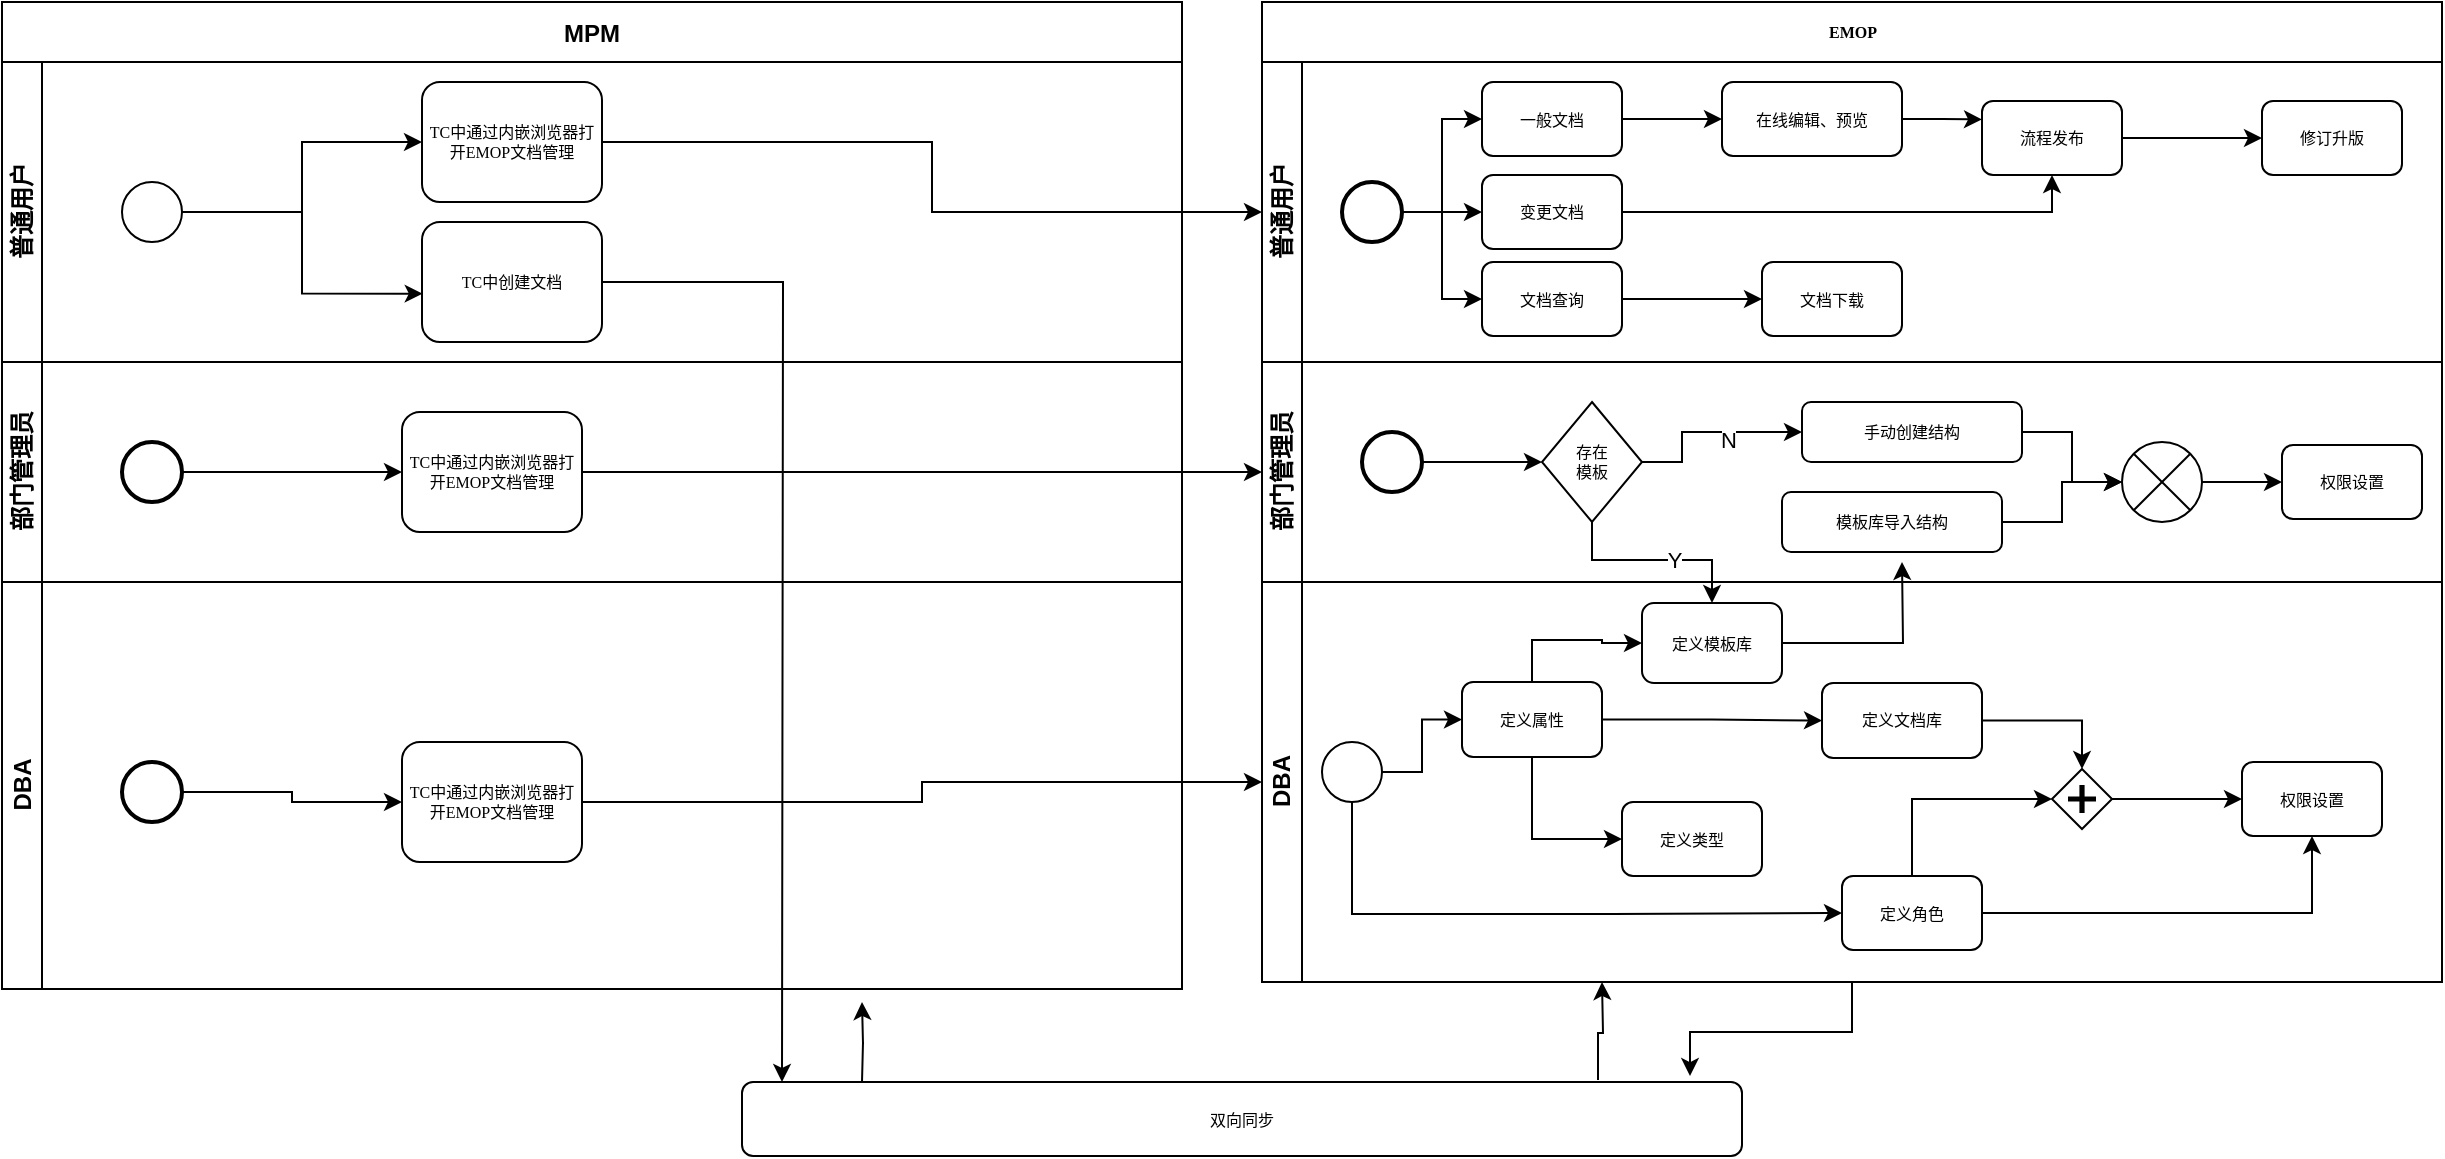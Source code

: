 <mxfile version="15.7.3" type="github">
  <diagram name="Page-1" id="c7488fd3-1785-93aa-aadb-54a6760d102a">
    <mxGraphModel dx="3162" dy="762" grid="1" gridSize="10" guides="1" tooltips="1" connect="1" arrows="1" fold="1" page="1" pageScale="1" pageWidth="1100" pageHeight="850" background="none" math="0" shadow="0">
      <root>
        <mxCell id="0" />
        <mxCell id="1" parent="0" />
        <mxCell id="2b4e8129b02d487f-1" value="EMOP" style="swimlane;html=1;childLayout=stackLayout;horizontal=1;startSize=30;horizontalStack=0;rounded=0;shadow=0;labelBackgroundColor=none;strokeWidth=1;fontFamily=Verdana;fontSize=8;align=center;" parent="1" vertex="1">
          <mxGeometry x="140" y="90" width="590" height="490" as="geometry">
            <mxRectangle x="180" y="70" width="60" height="30" as="alternateBounds" />
          </mxGeometry>
        </mxCell>
        <mxCell id="2b4e8129b02d487f-2" value="普通用户" style="swimlane;html=1;startSize=20;horizontal=0;" parent="2b4e8129b02d487f-1" vertex="1">
          <mxGeometry y="30" width="590" height="150" as="geometry">
            <mxRectangle y="30" width="590" height="20" as="alternateBounds" />
          </mxGeometry>
        </mxCell>
        <mxCell id="7WWTY_hHcLsdZ9CrHhyC-177" style="edgeStyle=orthogonalEdgeStyle;rounded=0;orthogonalLoop=1;jettySize=auto;html=1;exitX=1;exitY=0.5;exitDx=0;exitDy=0;entryX=0;entryY=0.5;entryDx=0;entryDy=0;" edge="1" parent="2b4e8129b02d487f-2" source="7WWTY_hHcLsdZ9CrHhyC-176" target="7WWTY_hHcLsdZ9CrHhyC-115">
          <mxGeometry relative="1" as="geometry" />
        </mxCell>
        <mxCell id="7WWTY_hHcLsdZ9CrHhyC-178" style="edgeStyle=orthogonalEdgeStyle;rounded=0;orthogonalLoop=1;jettySize=auto;html=1;entryX=0;entryY=0.5;entryDx=0;entryDy=0;" edge="1" parent="2b4e8129b02d487f-2" source="7WWTY_hHcLsdZ9CrHhyC-176" target="7WWTY_hHcLsdZ9CrHhyC-102">
          <mxGeometry relative="1" as="geometry" />
        </mxCell>
        <mxCell id="7WWTY_hHcLsdZ9CrHhyC-207" style="edgeStyle=orthogonalEdgeStyle;rounded=0;orthogonalLoop=1;jettySize=auto;html=1;entryX=0;entryY=0.5;entryDx=0;entryDy=0;" edge="1" parent="2b4e8129b02d487f-2" source="7WWTY_hHcLsdZ9CrHhyC-176" target="7WWTY_hHcLsdZ9CrHhyC-202">
          <mxGeometry relative="1" as="geometry" />
        </mxCell>
        <mxCell id="7WWTY_hHcLsdZ9CrHhyC-176" value="" style="ellipse;whiteSpace=wrap;html=1;rounded=0;shadow=0;labelBackgroundColor=none;strokeWidth=2;fontFamily=Verdana;fontSize=8;align=center;" vertex="1" parent="2b4e8129b02d487f-2">
          <mxGeometry x="40" y="60" width="30" height="30" as="geometry" />
        </mxCell>
        <mxCell id="7WWTY_hHcLsdZ9CrHhyC-205" style="edgeStyle=orthogonalEdgeStyle;rounded=0;orthogonalLoop=1;jettySize=auto;html=1;entryX=0;entryY=0.5;entryDx=0;entryDy=0;" edge="1" parent="2b4e8129b02d487f-2" source="7WWTY_hHcLsdZ9CrHhyC-115" target="7WWTY_hHcLsdZ9CrHhyC-204">
          <mxGeometry relative="1" as="geometry" />
        </mxCell>
        <mxCell id="7WWTY_hHcLsdZ9CrHhyC-115" value="一般文档" style="rounded=1;whiteSpace=wrap;html=1;shadow=0;labelBackgroundColor=none;strokeWidth=1;fontFamily=Verdana;fontSize=8;align=center;rotation=0;" vertex="1" parent="2b4e8129b02d487f-2">
          <mxGeometry x="110" y="10" width="70" height="37" as="geometry" />
        </mxCell>
        <mxCell id="7WWTY_hHcLsdZ9CrHhyC-181" style="edgeStyle=orthogonalEdgeStyle;rounded=0;orthogonalLoop=1;jettySize=auto;html=1;entryX=0.5;entryY=1;entryDx=0;entryDy=0;" edge="1" parent="2b4e8129b02d487f-2" source="7WWTY_hHcLsdZ9CrHhyC-102" target="7WWTY_hHcLsdZ9CrHhyC-179">
          <mxGeometry relative="1" as="geometry">
            <Array as="points">
              <mxPoint x="395" y="75" />
            </Array>
          </mxGeometry>
        </mxCell>
        <mxCell id="7WWTY_hHcLsdZ9CrHhyC-102" value="变更文档" style="rounded=1;whiteSpace=wrap;html=1;shadow=0;labelBackgroundColor=none;strokeWidth=1;fontFamily=Verdana;fontSize=8;align=center;rotation=0;" vertex="1" parent="2b4e8129b02d487f-2">
          <mxGeometry x="110" y="56.5" width="70" height="37" as="geometry" />
        </mxCell>
        <mxCell id="7WWTY_hHcLsdZ9CrHhyC-117" value="修订升版" style="rounded=1;whiteSpace=wrap;html=1;shadow=0;labelBackgroundColor=none;strokeWidth=1;fontFamily=Verdana;fontSize=8;align=center;rotation=0;" vertex="1" parent="2b4e8129b02d487f-2">
          <mxGeometry x="500" y="19.5" width="70" height="37" as="geometry" />
        </mxCell>
        <mxCell id="7WWTY_hHcLsdZ9CrHhyC-182" style="edgeStyle=orthogonalEdgeStyle;rounded=0;orthogonalLoop=1;jettySize=auto;html=1;entryX=0;entryY=0.5;entryDx=0;entryDy=0;" edge="1" parent="2b4e8129b02d487f-2" source="7WWTY_hHcLsdZ9CrHhyC-179" target="7WWTY_hHcLsdZ9CrHhyC-117">
          <mxGeometry relative="1" as="geometry" />
        </mxCell>
        <mxCell id="7WWTY_hHcLsdZ9CrHhyC-179" value="流程发布" style="rounded=1;whiteSpace=wrap;html=1;shadow=0;labelBackgroundColor=none;strokeWidth=1;fontFamily=Verdana;fontSize=8;align=center;rotation=0;" vertex="1" parent="2b4e8129b02d487f-2">
          <mxGeometry x="360" y="19.5" width="70" height="37" as="geometry" />
        </mxCell>
        <mxCell id="7WWTY_hHcLsdZ9CrHhyC-208" style="edgeStyle=orthogonalEdgeStyle;rounded=0;orthogonalLoop=1;jettySize=auto;html=1;entryX=0;entryY=0.5;entryDx=0;entryDy=0;" edge="1" parent="2b4e8129b02d487f-2" source="7WWTY_hHcLsdZ9CrHhyC-202" target="7WWTY_hHcLsdZ9CrHhyC-203">
          <mxGeometry relative="1" as="geometry" />
        </mxCell>
        <mxCell id="7WWTY_hHcLsdZ9CrHhyC-202" value="文档查询" style="rounded=1;whiteSpace=wrap;html=1;shadow=0;labelBackgroundColor=none;strokeWidth=1;fontFamily=Verdana;fontSize=8;align=center;rotation=0;" vertex="1" parent="2b4e8129b02d487f-2">
          <mxGeometry x="110" y="100" width="70" height="37" as="geometry" />
        </mxCell>
        <mxCell id="7WWTY_hHcLsdZ9CrHhyC-203" value="文档下载" style="rounded=1;whiteSpace=wrap;html=1;shadow=0;labelBackgroundColor=none;strokeWidth=1;fontFamily=Verdana;fontSize=8;align=center;rotation=0;" vertex="1" parent="2b4e8129b02d487f-2">
          <mxGeometry x="250" y="100" width="70" height="37" as="geometry" />
        </mxCell>
        <mxCell id="7WWTY_hHcLsdZ9CrHhyC-206" style="edgeStyle=orthogonalEdgeStyle;rounded=0;orthogonalLoop=1;jettySize=auto;html=1;entryX=0;entryY=0.25;entryDx=0;entryDy=0;" edge="1" parent="2b4e8129b02d487f-2" source="7WWTY_hHcLsdZ9CrHhyC-204" target="7WWTY_hHcLsdZ9CrHhyC-179">
          <mxGeometry relative="1" as="geometry" />
        </mxCell>
        <mxCell id="7WWTY_hHcLsdZ9CrHhyC-204" value="在线编辑、预览" style="rounded=1;whiteSpace=wrap;html=1;shadow=0;labelBackgroundColor=none;strokeWidth=1;fontFamily=Verdana;fontSize=8;align=center;rotation=0;" vertex="1" parent="2b4e8129b02d487f-2">
          <mxGeometry x="230" y="10" width="90" height="37" as="geometry" />
        </mxCell>
        <mxCell id="2b4e8129b02d487f-3" value="部门管理员" style="swimlane;html=1;startSize=20;horizontal=0;" parent="2b4e8129b02d487f-1" vertex="1">
          <mxGeometry y="180" width="590" height="110" as="geometry" />
        </mxCell>
        <mxCell id="7WWTY_hHcLsdZ9CrHhyC-141" style="edgeStyle=orthogonalEdgeStyle;rounded=0;orthogonalLoop=1;jettySize=auto;html=1;exitX=1;exitY=0.5;exitDx=0;exitDy=0;entryX=0;entryY=0.5;entryDx=0;entryDy=0;entryPerimeter=0;" edge="1" parent="2b4e8129b02d487f-3" source="2b4e8129b02d487f-8" target="7WWTY_hHcLsdZ9CrHhyC-103">
          <mxGeometry relative="1" as="geometry" />
        </mxCell>
        <mxCell id="2b4e8129b02d487f-8" value="" style="ellipse;whiteSpace=wrap;html=1;rounded=0;shadow=0;labelBackgroundColor=none;strokeWidth=2;fontFamily=Verdana;fontSize=8;align=center;" parent="2b4e8129b02d487f-3" vertex="1">
          <mxGeometry x="50" y="35" width="30" height="30" as="geometry" />
        </mxCell>
        <mxCell id="7WWTY_hHcLsdZ9CrHhyC-171" style="edgeStyle=orthogonalEdgeStyle;rounded=0;orthogonalLoop=1;jettySize=auto;html=1;" edge="1" parent="2b4e8129b02d487f-3" source="2b4e8129b02d487f-7" target="7WWTY_hHcLsdZ9CrHhyC-169">
          <mxGeometry relative="1" as="geometry" />
        </mxCell>
        <mxCell id="2b4e8129b02d487f-7" value="模板库导入结构" style="rounded=1;whiteSpace=wrap;html=1;shadow=0;labelBackgroundColor=none;strokeWidth=1;fontFamily=Verdana;fontSize=8;align=center;" parent="2b4e8129b02d487f-3" vertex="1">
          <mxGeometry x="260" y="65" width="110" height="30" as="geometry" />
        </mxCell>
        <mxCell id="7WWTY_hHcLsdZ9CrHhyC-142" style="edgeStyle=orthogonalEdgeStyle;rounded=0;orthogonalLoop=1;jettySize=auto;html=1;entryX=0;entryY=0.5;entryDx=0;entryDy=0;" edge="1" parent="2b4e8129b02d487f-3" source="7WWTY_hHcLsdZ9CrHhyC-103" target="7WWTY_hHcLsdZ9CrHhyC-167">
          <mxGeometry relative="1" as="geometry">
            <mxPoint x="320" y="30" as="targetPoint" />
            <Array as="points">
              <mxPoint x="210" y="50" />
              <mxPoint x="210" y="35" />
              <mxPoint x="260" y="35" />
            </Array>
          </mxGeometry>
        </mxCell>
        <mxCell id="7WWTY_hHcLsdZ9CrHhyC-143" value="N" style="edgeLabel;html=1;align=center;verticalAlign=middle;resizable=0;points=[];" vertex="1" connectable="0" parent="7WWTY_hHcLsdZ9CrHhyC-142">
          <mxGeometry x="0.211" y="-4" relative="1" as="geometry">
            <mxPoint as="offset" />
          </mxGeometry>
        </mxCell>
        <mxCell id="7WWTY_hHcLsdZ9CrHhyC-103" value="存在&lt;br&gt;模板" style="strokeWidth=1;html=1;shape=mxgraph.flowchart.decision;whiteSpace=wrap;rounded=1;shadow=0;labelBackgroundColor=none;fontFamily=Verdana;fontSize=8;align=center;rotation=0;" vertex="1" parent="2b4e8129b02d487f-3">
          <mxGeometry x="140" y="20" width="50" height="60" as="geometry" />
        </mxCell>
        <mxCell id="7WWTY_hHcLsdZ9CrHhyC-170" style="edgeStyle=orthogonalEdgeStyle;rounded=0;orthogonalLoop=1;jettySize=auto;html=1;entryX=0;entryY=0.5;entryDx=0;entryDy=0;entryPerimeter=0;" edge="1" parent="2b4e8129b02d487f-3" source="7WWTY_hHcLsdZ9CrHhyC-167" target="7WWTY_hHcLsdZ9CrHhyC-169">
          <mxGeometry relative="1" as="geometry" />
        </mxCell>
        <mxCell id="7WWTY_hHcLsdZ9CrHhyC-167" value="手动创建结构" style="rounded=1;whiteSpace=wrap;html=1;shadow=0;labelBackgroundColor=none;strokeWidth=1;fontFamily=Verdana;fontSize=8;align=center;" vertex="1" parent="2b4e8129b02d487f-3">
          <mxGeometry x="270" y="20" width="110" height="30" as="geometry" />
        </mxCell>
        <mxCell id="7WWTY_hHcLsdZ9CrHhyC-175" style="edgeStyle=orthogonalEdgeStyle;rounded=0;orthogonalLoop=1;jettySize=auto;html=1;entryX=0;entryY=0.5;entryDx=0;entryDy=0;" edge="1" parent="2b4e8129b02d487f-3" source="7WWTY_hHcLsdZ9CrHhyC-169" target="7WWTY_hHcLsdZ9CrHhyC-173">
          <mxGeometry relative="1" as="geometry" />
        </mxCell>
        <mxCell id="7WWTY_hHcLsdZ9CrHhyC-169" value="" style="verticalLabelPosition=bottom;verticalAlign=top;html=1;shape=mxgraph.flowchart.or;" vertex="1" parent="2b4e8129b02d487f-3">
          <mxGeometry x="430" y="40" width="40" height="40" as="geometry" />
        </mxCell>
        <mxCell id="7WWTY_hHcLsdZ9CrHhyC-173" value="权限设置" style="rounded=1;whiteSpace=wrap;html=1;shadow=0;labelBackgroundColor=none;strokeWidth=1;fontFamily=Verdana;fontSize=8;align=center;" vertex="1" parent="2b4e8129b02d487f-3">
          <mxGeometry x="510" y="41.5" width="70" height="37" as="geometry" />
        </mxCell>
        <mxCell id="2b4e8129b02d487f-4" value="DBA" style="swimlane;html=1;startSize=20;horizontal=0;" parent="2b4e8129b02d487f-1" vertex="1">
          <mxGeometry y="290" width="590" height="200" as="geometry" />
        </mxCell>
        <mxCell id="7WWTY_hHcLsdZ9CrHhyC-135" style="edgeStyle=orthogonalEdgeStyle;rounded=0;orthogonalLoop=1;jettySize=auto;html=1;exitX=1;exitY=0.5;exitDx=0;exitDy=0;" edge="1" parent="2b4e8129b02d487f-4" source="2b4e8129b02d487f-17" target="7WWTY_hHcLsdZ9CrHhyC-134">
          <mxGeometry relative="1" as="geometry" />
        </mxCell>
        <mxCell id="7WWTY_hHcLsdZ9CrHhyC-155" style="edgeStyle=orthogonalEdgeStyle;rounded=0;orthogonalLoop=1;jettySize=auto;html=1;exitX=0.5;exitY=0;exitDx=0;exitDy=0;entryX=0;entryY=0.5;entryDx=0;entryDy=0;" edge="1" parent="2b4e8129b02d487f-4" source="2b4e8129b02d487f-17" target="2b4e8129b02d487f-10">
          <mxGeometry relative="1" as="geometry" />
        </mxCell>
        <mxCell id="2b4e8129b02d487f-17" value="定义角色" style="rounded=1;whiteSpace=wrap;html=1;shadow=0;labelBackgroundColor=none;strokeWidth=1;fontFamily=Verdana;fontSize=8;align=center;" parent="2b4e8129b02d487f-4" vertex="1">
          <mxGeometry x="290" y="147" width="70" height="37" as="geometry" />
        </mxCell>
        <mxCell id="7WWTY_hHcLsdZ9CrHhyC-152" style="edgeStyle=orthogonalEdgeStyle;rounded=0;orthogonalLoop=1;jettySize=auto;html=1;entryX=0;entryY=0.5;entryDx=0;entryDy=0;" edge="1" parent="2b4e8129b02d487f-4" source="2b4e8129b02d487f-5" target="2b4e8129b02d487f-17">
          <mxGeometry relative="1" as="geometry">
            <Array as="points">
              <mxPoint x="45" y="166" />
              <mxPoint x="175" y="166" />
            </Array>
          </mxGeometry>
        </mxCell>
        <mxCell id="7WWTY_hHcLsdZ9CrHhyC-153" style="edgeStyle=orthogonalEdgeStyle;rounded=0;orthogonalLoop=1;jettySize=auto;html=1;exitX=1;exitY=0.5;exitDx=0;exitDy=0;entryX=0;entryY=0.5;entryDx=0;entryDy=0;" edge="1" parent="2b4e8129b02d487f-4" source="2b4e8129b02d487f-5" target="2b4e8129b02d487f-6">
          <mxGeometry relative="1" as="geometry" />
        </mxCell>
        <mxCell id="2b4e8129b02d487f-5" value="" style="ellipse;whiteSpace=wrap;html=1;rounded=0;shadow=0;labelBackgroundColor=none;strokeWidth=1;fontFamily=Verdana;fontSize=8;align=center;" parent="2b4e8129b02d487f-4" vertex="1">
          <mxGeometry x="30" y="80" width="30" height="30" as="geometry" />
        </mxCell>
        <mxCell id="7WWTY_hHcLsdZ9CrHhyC-148" style="edgeStyle=orthogonalEdgeStyle;rounded=0;orthogonalLoop=1;jettySize=auto;html=1;exitX=0.5;exitY=1;exitDx=0;exitDy=0;entryX=0;entryY=0.5;entryDx=0;entryDy=0;" edge="1" parent="2b4e8129b02d487f-4" source="2b4e8129b02d487f-6" target="2b4e8129b02d487f-12">
          <mxGeometry relative="1" as="geometry" />
        </mxCell>
        <mxCell id="7WWTY_hHcLsdZ9CrHhyC-149" style="edgeStyle=orthogonalEdgeStyle;rounded=0;orthogonalLoop=1;jettySize=auto;html=1;exitX=1;exitY=0.5;exitDx=0;exitDy=0;entryX=0;entryY=0.5;entryDx=0;entryDy=0;" edge="1" parent="2b4e8129b02d487f-4" source="2b4e8129b02d487f-6" target="7WWTY_hHcLsdZ9CrHhyC-132">
          <mxGeometry relative="1" as="geometry" />
        </mxCell>
        <mxCell id="7WWTY_hHcLsdZ9CrHhyC-157" style="edgeStyle=orthogonalEdgeStyle;rounded=0;orthogonalLoop=1;jettySize=auto;html=1;entryX=0;entryY=0.5;entryDx=0;entryDy=0;" edge="1" parent="2b4e8129b02d487f-4" source="2b4e8129b02d487f-6" target="7WWTY_hHcLsdZ9CrHhyC-136">
          <mxGeometry relative="1" as="geometry">
            <Array as="points">
              <mxPoint x="135" y="29" />
              <mxPoint x="170" y="29" />
            </Array>
          </mxGeometry>
        </mxCell>
        <mxCell id="2b4e8129b02d487f-6" value="定义属性" style="rounded=1;whiteSpace=wrap;html=1;shadow=0;labelBackgroundColor=none;strokeWidth=1;fontFamily=Verdana;fontSize=8;align=center;" parent="2b4e8129b02d487f-4" vertex="1">
          <mxGeometry x="100" y="50" width="70" height="37.5" as="geometry" />
        </mxCell>
        <mxCell id="2b4e8129b02d487f-12" value="定义类型" style="rounded=1;whiteSpace=wrap;html=1;shadow=0;labelBackgroundColor=none;strokeWidth=1;fontFamily=Verdana;fontSize=8;align=center;" parent="2b4e8129b02d487f-4" vertex="1">
          <mxGeometry x="180" y="110.0" width="70" height="37" as="geometry" />
        </mxCell>
        <mxCell id="7WWTY_hHcLsdZ9CrHhyC-154" style="edgeStyle=orthogonalEdgeStyle;rounded=0;orthogonalLoop=1;jettySize=auto;html=1;entryX=0.5;entryY=0;entryDx=0;entryDy=0;" edge="1" parent="2b4e8129b02d487f-4" source="7WWTY_hHcLsdZ9CrHhyC-132" target="2b4e8129b02d487f-10">
          <mxGeometry relative="1" as="geometry" />
        </mxCell>
        <mxCell id="7WWTY_hHcLsdZ9CrHhyC-132" value="定义文档库" style="rounded=1;whiteSpace=wrap;html=1;shadow=0;labelBackgroundColor=none;strokeWidth=1;fontFamily=Verdana;fontSize=8;align=center;rotation=0;" vertex="1" parent="2b4e8129b02d487f-4">
          <mxGeometry x="280" y="50.5" width="80" height="37.5" as="geometry" />
        </mxCell>
        <mxCell id="7WWTY_hHcLsdZ9CrHhyC-134" value="权限设置" style="rounded=1;whiteSpace=wrap;html=1;shadow=0;labelBackgroundColor=none;strokeWidth=1;fontFamily=Verdana;fontSize=8;align=center;" vertex="1" parent="2b4e8129b02d487f-4">
          <mxGeometry x="490" y="90" width="70" height="37" as="geometry" />
        </mxCell>
        <mxCell id="7WWTY_hHcLsdZ9CrHhyC-136" value="定义模板库" style="whiteSpace=wrap;html=1;rounded=1;shadow=0;fontFamily=Verdana;fontSize=8;strokeWidth=1;" vertex="1" parent="2b4e8129b02d487f-4">
          <mxGeometry x="190" y="10.5" width="70" height="40" as="geometry" />
        </mxCell>
        <mxCell id="7WWTY_hHcLsdZ9CrHhyC-156" style="edgeStyle=orthogonalEdgeStyle;rounded=0;orthogonalLoop=1;jettySize=auto;html=1;exitX=1;exitY=0.5;exitDx=0;exitDy=0;entryX=0;entryY=0.5;entryDx=0;entryDy=0;" edge="1" parent="2b4e8129b02d487f-4" source="2b4e8129b02d487f-10" target="7WWTY_hHcLsdZ9CrHhyC-134">
          <mxGeometry relative="1" as="geometry" />
        </mxCell>
        <mxCell id="2b4e8129b02d487f-10" value="" style="shape=mxgraph.bpmn.shape;html=1;verticalLabelPosition=bottom;labelBackgroundColor=#ffffff;verticalAlign=top;perimeter=rhombusPerimeter;background=gateway;outline=none;symbol=parallelGw;rounded=1;shadow=0;strokeWidth=1;fontFamily=Verdana;fontSize=8;align=center;" parent="2b4e8129b02d487f-4" vertex="1">
          <mxGeometry x="395" y="93.5" width="30" height="30" as="geometry" />
        </mxCell>
        <mxCell id="7WWTY_hHcLsdZ9CrHhyC-160" style="edgeStyle=orthogonalEdgeStyle;rounded=0;orthogonalLoop=1;jettySize=auto;html=1;entryX=0.5;entryY=0;entryDx=0;entryDy=0;" edge="1" parent="2b4e8129b02d487f-1" source="7WWTY_hHcLsdZ9CrHhyC-103" target="7WWTY_hHcLsdZ9CrHhyC-136">
          <mxGeometry relative="1" as="geometry">
            <Array as="points">
              <mxPoint x="165" y="279" />
              <mxPoint x="225" y="279" />
            </Array>
          </mxGeometry>
        </mxCell>
        <mxCell id="7WWTY_hHcLsdZ9CrHhyC-161" value="Y" style="edgeLabel;html=1;align=center;verticalAlign=middle;resizable=0;points=[];" vertex="1" connectable="0" parent="7WWTY_hHcLsdZ9CrHhyC-160">
          <mxGeometry x="0.188" relative="1" as="geometry">
            <mxPoint as="offset" />
          </mxGeometry>
        </mxCell>
        <object label="MPM" id="7WWTY_hHcLsdZ9CrHhyC-99">
          <mxCell style="swimlane;startSize=30;" vertex="1" parent="1">
            <mxGeometry x="-490" y="90" width="590" height="493.5" as="geometry">
              <mxRectangle x="970" y="90" width="60" height="30" as="alternateBounds" />
            </mxGeometry>
          </mxCell>
        </object>
        <mxCell id="7WWTY_hHcLsdZ9CrHhyC-112" value="普通用户" style="swimlane;html=1;startSize=20;horizontal=0;rotation=0;" vertex="1" parent="7WWTY_hHcLsdZ9CrHhyC-99">
          <mxGeometry y="30" width="590" height="150" as="geometry">
            <mxRectangle y="30" width="590" height="20" as="alternateBounds" />
          </mxGeometry>
        </mxCell>
        <mxCell id="7WWTY_hHcLsdZ9CrHhyC-198" style="edgeStyle=orthogonalEdgeStyle;rounded=0;orthogonalLoop=1;jettySize=auto;html=1;entryX=0;entryY=0.5;entryDx=0;entryDy=0;" edge="1" parent="7WWTY_hHcLsdZ9CrHhyC-112" source="7WWTY_hHcLsdZ9CrHhyC-114" target="7WWTY_hHcLsdZ9CrHhyC-190">
          <mxGeometry relative="1" as="geometry" />
        </mxCell>
        <mxCell id="7WWTY_hHcLsdZ9CrHhyC-201" style="edgeStyle=orthogonalEdgeStyle;rounded=0;orthogonalLoop=1;jettySize=auto;html=1;entryX=0.004;entryY=0.597;entryDx=0;entryDy=0;entryPerimeter=0;" edge="1" parent="7WWTY_hHcLsdZ9CrHhyC-112" source="7WWTY_hHcLsdZ9CrHhyC-114" target="7WWTY_hHcLsdZ9CrHhyC-200">
          <mxGeometry relative="1" as="geometry" />
        </mxCell>
        <mxCell id="7WWTY_hHcLsdZ9CrHhyC-114" value="" style="ellipse;whiteSpace=wrap;html=1;rounded=0;shadow=0;labelBackgroundColor=none;strokeWidth=1;fontFamily=Verdana;fontSize=8;align=center;rotation=0;" vertex="1" parent="7WWTY_hHcLsdZ9CrHhyC-112">
          <mxGeometry x="60" y="60" width="30" height="30" as="geometry" />
        </mxCell>
        <mxCell id="7WWTY_hHcLsdZ9CrHhyC-190" value="TC中通过内嵌浏览器打开EMOP文档管理" style="rounded=1;whiteSpace=wrap;html=1;shadow=0;labelBackgroundColor=none;strokeWidth=1;fontFamily=Verdana;fontSize=8;align=center;rotation=0;" vertex="1" parent="7WWTY_hHcLsdZ9CrHhyC-112">
          <mxGeometry x="210" y="10" width="90" height="60" as="geometry" />
        </mxCell>
        <mxCell id="7WWTY_hHcLsdZ9CrHhyC-200" value="TC中创建文档" style="rounded=1;whiteSpace=wrap;html=1;shadow=0;labelBackgroundColor=none;strokeWidth=1;fontFamily=Verdana;fontSize=8;align=center;rotation=0;" vertex="1" parent="7WWTY_hHcLsdZ9CrHhyC-112">
          <mxGeometry x="210" y="80" width="90" height="60" as="geometry" />
        </mxCell>
        <mxCell id="7WWTY_hHcLsdZ9CrHhyC-183" value="DBA" style="swimlane;html=1;startSize=20;horizontal=0;rotation=0;" vertex="1" parent="7WWTY_hHcLsdZ9CrHhyC-99">
          <mxGeometry y="290" width="590" height="203.5" as="geometry" />
        </mxCell>
        <mxCell id="7WWTY_hHcLsdZ9CrHhyC-193" value="TC中通过内嵌浏览器打开EMOP文档管理" style="rounded=1;whiteSpace=wrap;html=1;shadow=0;labelBackgroundColor=none;strokeWidth=1;fontFamily=Verdana;fontSize=8;align=center;rotation=0;" vertex="1" parent="7WWTY_hHcLsdZ9CrHhyC-183">
          <mxGeometry x="200" y="80" width="90" height="60" as="geometry" />
        </mxCell>
        <mxCell id="7WWTY_hHcLsdZ9CrHhyC-100" value="部门管理员" style="swimlane;html=1;startSize=20;horizontal=0;rotation=0;" vertex="1" parent="7WWTY_hHcLsdZ9CrHhyC-99">
          <mxGeometry y="180" width="590" height="110" as="geometry" />
        </mxCell>
        <mxCell id="7WWTY_hHcLsdZ9CrHhyC-196" style="edgeStyle=orthogonalEdgeStyle;rounded=0;orthogonalLoop=1;jettySize=auto;html=1;" edge="1" parent="7WWTY_hHcLsdZ9CrHhyC-100" source="7WWTY_hHcLsdZ9CrHhyC-123" target="7WWTY_hHcLsdZ9CrHhyC-192">
          <mxGeometry relative="1" as="geometry" />
        </mxCell>
        <mxCell id="7WWTY_hHcLsdZ9CrHhyC-123" value="" style="ellipse;whiteSpace=wrap;html=1;rounded=0;shadow=0;labelBackgroundColor=none;strokeWidth=2;fontFamily=Verdana;fontSize=8;align=center;rotation=0;" vertex="1" parent="7WWTY_hHcLsdZ9CrHhyC-100">
          <mxGeometry x="60" y="40" width="30" height="30" as="geometry" />
        </mxCell>
        <mxCell id="7WWTY_hHcLsdZ9CrHhyC-192" value="TC中通过内嵌浏览器打开EMOP文档管理" style="rounded=1;whiteSpace=wrap;html=1;shadow=0;labelBackgroundColor=none;strokeWidth=1;fontFamily=Verdana;fontSize=8;align=center;rotation=0;" vertex="1" parent="7WWTY_hHcLsdZ9CrHhyC-100">
          <mxGeometry x="200" y="25" width="90" height="60" as="geometry" />
        </mxCell>
        <mxCell id="7WWTY_hHcLsdZ9CrHhyC-174" style="edgeStyle=orthogonalEdgeStyle;rounded=0;orthogonalLoop=1;jettySize=auto;html=1;" edge="1" parent="1" source="7WWTY_hHcLsdZ9CrHhyC-136">
          <mxGeometry relative="1" as="geometry">
            <mxPoint x="460" y="370" as="targetPoint" />
          </mxGeometry>
        </mxCell>
        <mxCell id="7WWTY_hHcLsdZ9CrHhyC-184" style="edgeStyle=orthogonalEdgeStyle;rounded=0;orthogonalLoop=1;jettySize=auto;html=1;" edge="1" parent="1">
          <mxGeometry relative="1" as="geometry">
            <mxPoint x="-60" y="590" as="targetPoint" />
            <mxPoint x="-60" y="630" as="sourcePoint" />
          </mxGeometry>
        </mxCell>
        <mxCell id="7WWTY_hHcLsdZ9CrHhyC-185" style="edgeStyle=orthogonalEdgeStyle;rounded=0;orthogonalLoop=1;jettySize=auto;html=1;exitX=0.856;exitY=-0.027;exitDx=0;exitDy=0;exitPerimeter=0;" edge="1" parent="1" source="2b4e8129b02d487f-9">
          <mxGeometry relative="1" as="geometry">
            <mxPoint x="310" y="580" as="targetPoint" />
            <mxPoint x="310" y="640" as="sourcePoint" />
          </mxGeometry>
        </mxCell>
        <mxCell id="7WWTY_hHcLsdZ9CrHhyC-186" style="edgeStyle=orthogonalEdgeStyle;rounded=0;orthogonalLoop=1;jettySize=auto;html=1;entryX=0.948;entryY=-0.081;entryDx=0;entryDy=0;entryPerimeter=0;" edge="1" parent="1" source="2b4e8129b02d487f-4" target="2b4e8129b02d487f-9">
          <mxGeometry relative="1" as="geometry">
            <mxPoint x="360" y="640" as="targetPoint" />
          </mxGeometry>
        </mxCell>
        <mxCell id="7WWTY_hHcLsdZ9CrHhyC-187" style="edgeStyle=orthogonalEdgeStyle;rounded=0;orthogonalLoop=1;jettySize=auto;html=1;exitX=1;exitY=0.5;exitDx=0;exitDy=0;" edge="1" parent="1" source="7WWTY_hHcLsdZ9CrHhyC-200">
          <mxGeometry relative="1" as="geometry">
            <mxPoint x="-100" y="630" as="targetPoint" />
          </mxGeometry>
        </mxCell>
        <mxCell id="7WWTY_hHcLsdZ9CrHhyC-194" style="edgeStyle=orthogonalEdgeStyle;rounded=0;orthogonalLoop=1;jettySize=auto;html=1;exitX=1;exitY=0.5;exitDx=0;exitDy=0;entryX=0;entryY=0.5;entryDx=0;entryDy=0;" edge="1" parent="1" source="7WWTY_hHcLsdZ9CrHhyC-118" target="7WWTY_hHcLsdZ9CrHhyC-193">
          <mxGeometry relative="1" as="geometry" />
        </mxCell>
        <mxCell id="7WWTY_hHcLsdZ9CrHhyC-118" value="" style="ellipse;whiteSpace=wrap;html=1;rounded=0;shadow=0;labelBackgroundColor=none;strokeWidth=2;fontFamily=Verdana;fontSize=8;align=center;rotation=0;" vertex="1" parent="1">
          <mxGeometry x="-430" y="470" width="30" height="30" as="geometry" />
        </mxCell>
        <mxCell id="7WWTY_hHcLsdZ9CrHhyC-195" style="edgeStyle=orthogonalEdgeStyle;rounded=0;orthogonalLoop=1;jettySize=auto;html=1;exitX=1;exitY=0.5;exitDx=0;exitDy=0;entryX=0;entryY=0.5;entryDx=0;entryDy=0;" edge="1" parent="1" source="7WWTY_hHcLsdZ9CrHhyC-193" target="2b4e8129b02d487f-4">
          <mxGeometry relative="1" as="geometry" />
        </mxCell>
        <mxCell id="7WWTY_hHcLsdZ9CrHhyC-197" style="edgeStyle=orthogonalEdgeStyle;rounded=0;orthogonalLoop=1;jettySize=auto;html=1;exitX=1;exitY=0.5;exitDx=0;exitDy=0;entryX=0;entryY=0.5;entryDx=0;entryDy=0;" edge="1" parent="1" source="7WWTY_hHcLsdZ9CrHhyC-192" target="2b4e8129b02d487f-3">
          <mxGeometry relative="1" as="geometry" />
        </mxCell>
        <mxCell id="7WWTY_hHcLsdZ9CrHhyC-199" style="edgeStyle=orthogonalEdgeStyle;rounded=0;orthogonalLoop=1;jettySize=auto;html=1;entryX=0;entryY=0.5;entryDx=0;entryDy=0;" edge="1" parent="1" source="7WWTY_hHcLsdZ9CrHhyC-190" target="2b4e8129b02d487f-2">
          <mxGeometry relative="1" as="geometry" />
        </mxCell>
        <mxCell id="2b4e8129b02d487f-9" value="双向同步" style="rounded=1;whiteSpace=wrap;html=1;shadow=0;labelBackgroundColor=none;strokeWidth=1;fontFamily=Verdana;fontSize=8;align=center;rotation=0;" parent="1" vertex="1">
          <mxGeometry x="-120" y="630" width="500" height="37" as="geometry" />
        </mxCell>
      </root>
    </mxGraphModel>
  </diagram>
</mxfile>
